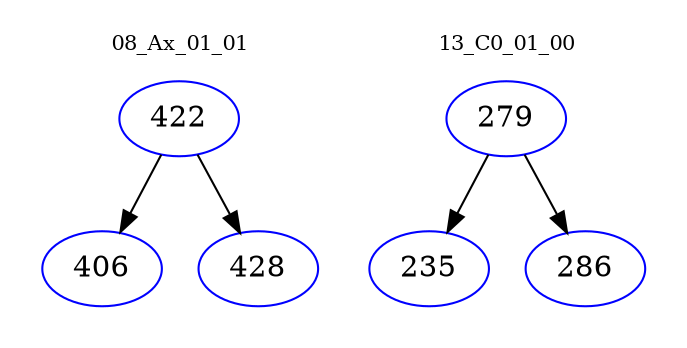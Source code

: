 digraph{
subgraph cluster_0 {
color = white
label = "08_Ax_01_01";
fontsize=10;
T0_422 [label="422", color="blue"]
T0_422 -> T0_406 [color="black"]
T0_406 [label="406", color="blue"]
T0_422 -> T0_428 [color="black"]
T0_428 [label="428", color="blue"]
}
subgraph cluster_1 {
color = white
label = "13_C0_01_00";
fontsize=10;
T1_279 [label="279", color="blue"]
T1_279 -> T1_235 [color="black"]
T1_235 [label="235", color="blue"]
T1_279 -> T1_286 [color="black"]
T1_286 [label="286", color="blue"]
}
}
